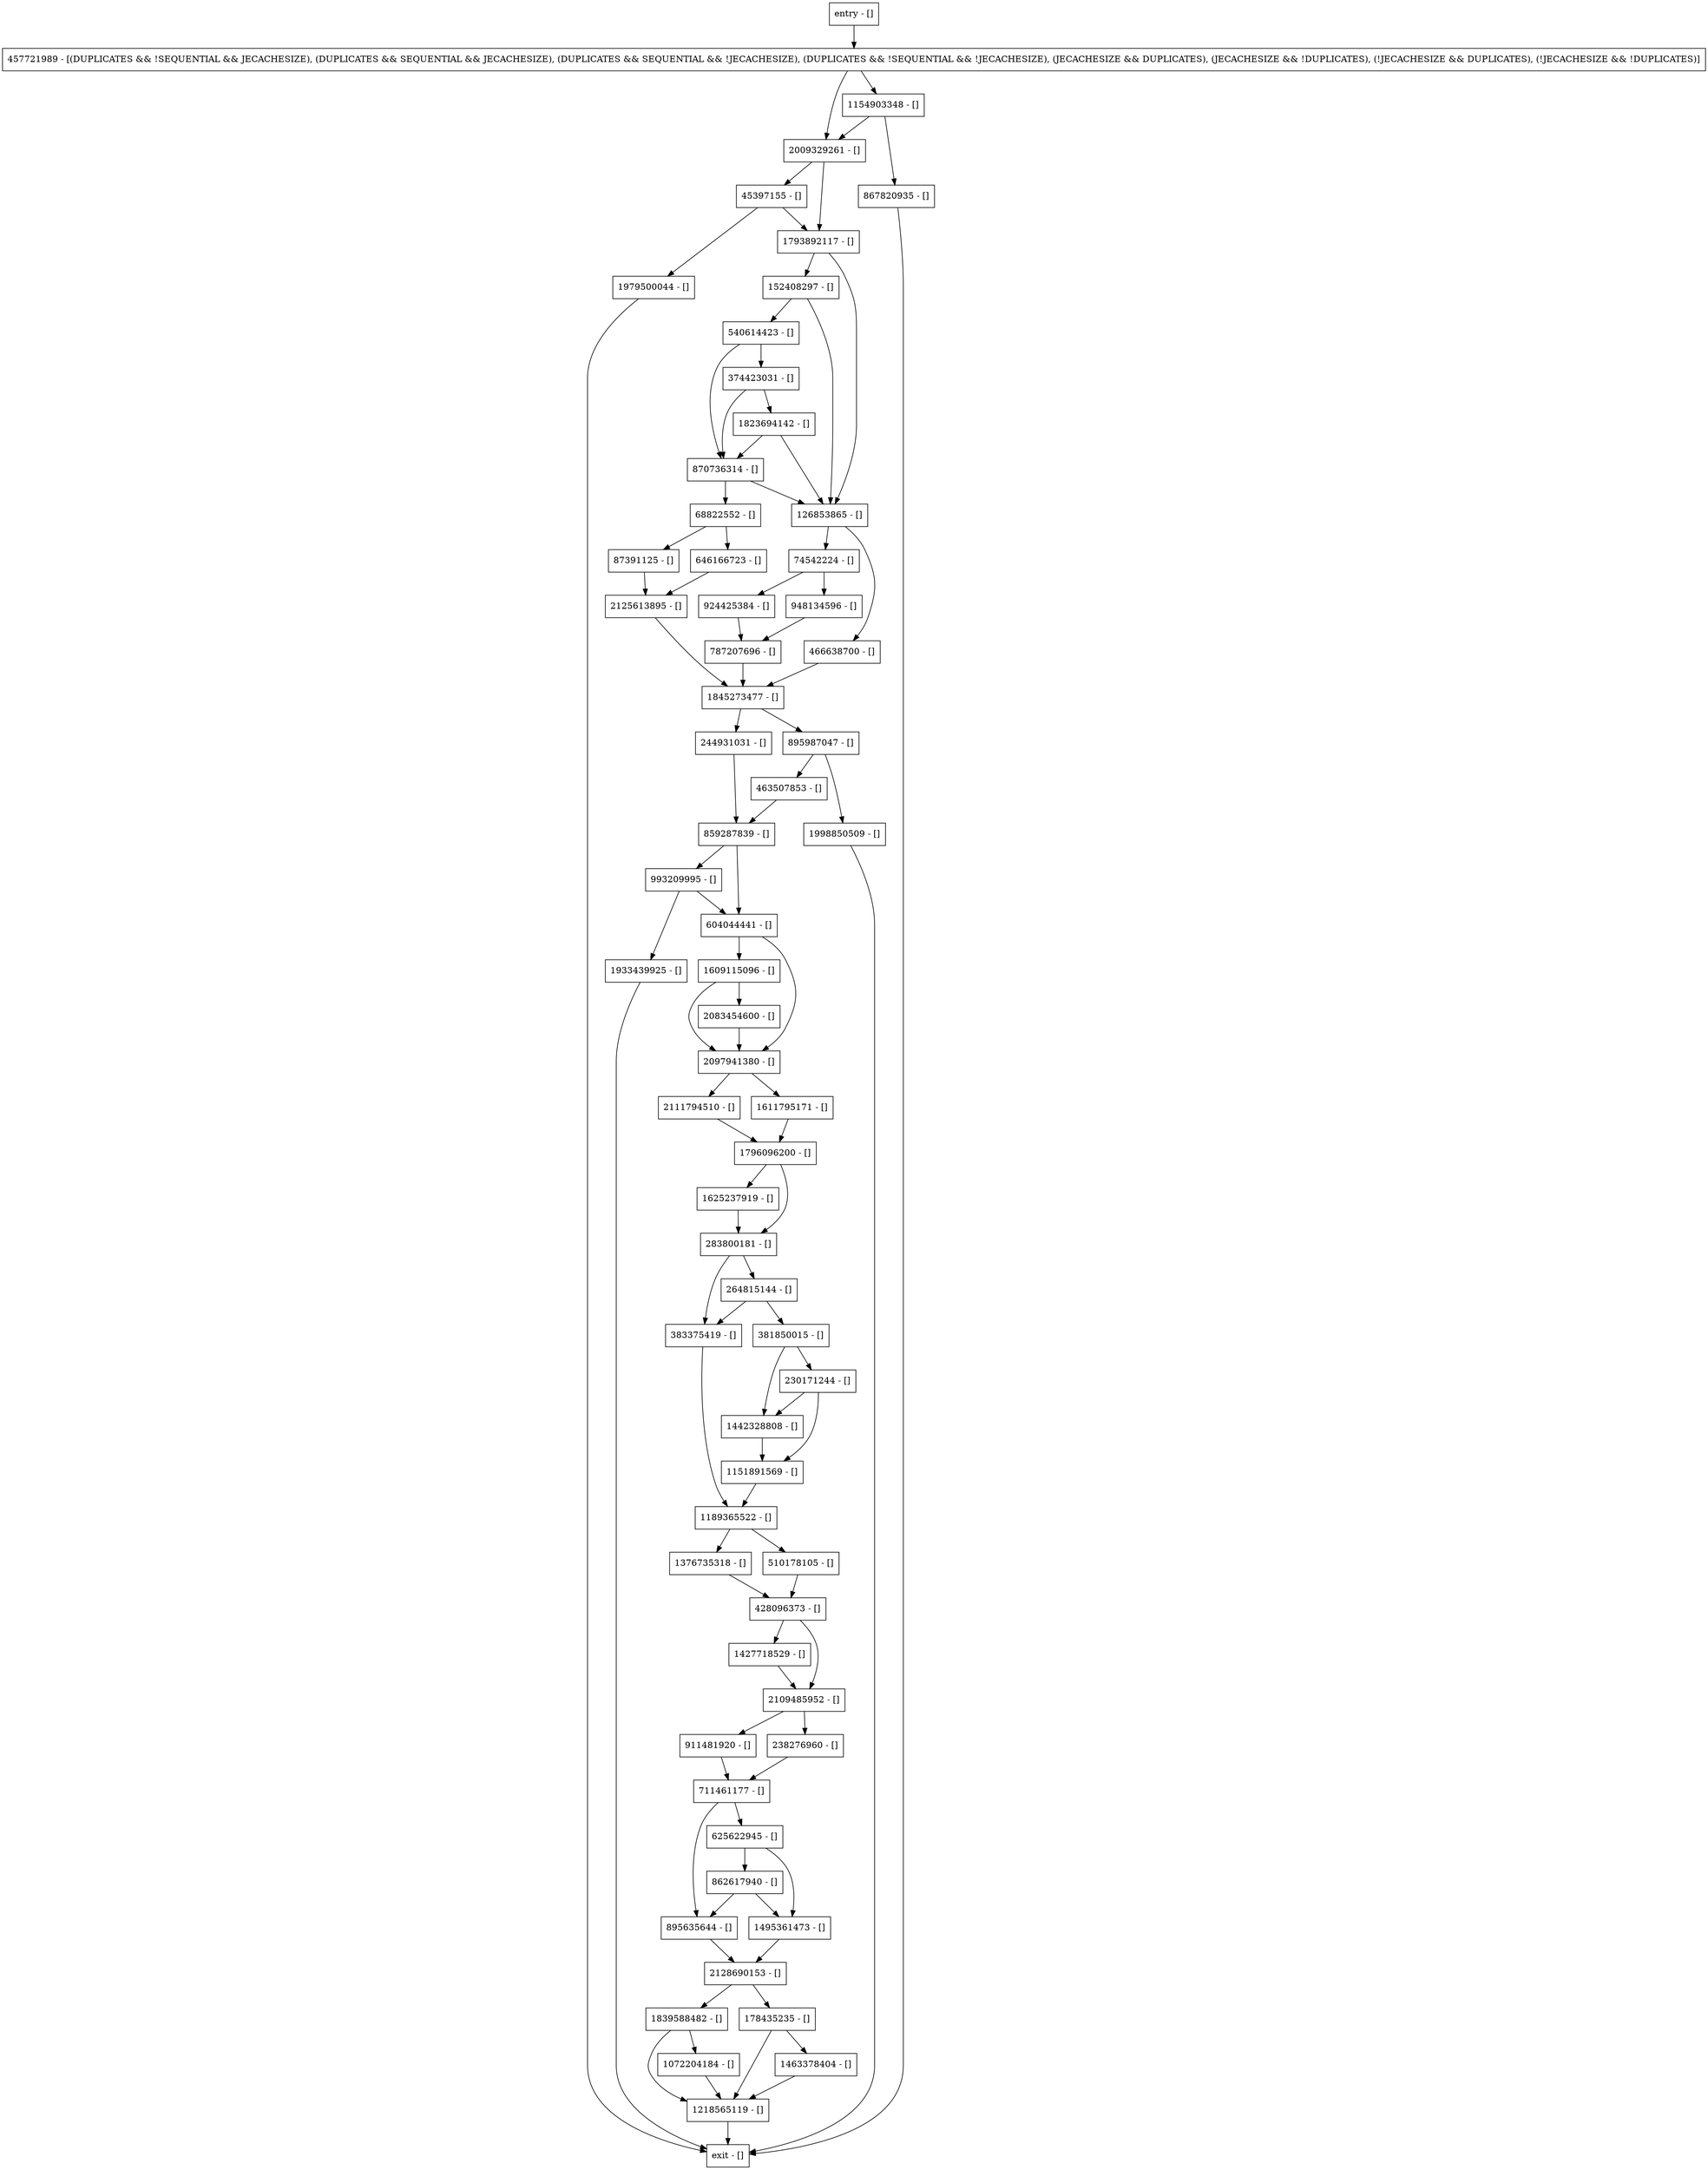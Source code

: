 digraph updateRecordInternal {
node [shape=record];
244931031 [label="244931031 - []"];
1376735318 [label="1376735318 - []"];
993209995 [label="993209995 - []"];
924425384 [label="924425384 - []"];
1442328808 [label="1442328808 - []"];
1151891569 [label="1151891569 - []"];
1218565119 [label="1218565119 - []"];
45397155 [label="45397155 - []"];
867820935 [label="867820935 - []"];
152408297 [label="152408297 - []"];
870736314 [label="870736314 - []"];
381850015 [label="381850015 - []"];
1427718529 [label="1427718529 - []"];
787207696 [label="787207696 - []"];
911481920 [label="911481920 - []"];
1998850509 [label="1998850509 - []"];
2128690153 [label="2128690153 - []"];
374423031 [label="374423031 - []"];
2111794510 [label="2111794510 - []"];
2109485952 [label="2109485952 - []"];
68822552 [label="68822552 - []"];
895635644 [label="895635644 - []"];
1611795171 [label="1611795171 - []"];
540614423 [label="540614423 - []"];
1625237919 [label="1625237919 - []"];
entry [label="entry - []"];
exit [label="exit - []"];
383375419 [label="383375419 - []"];
74542224 [label="74542224 - []"];
895987047 [label="895987047 - []"];
2125613895 [label="2125613895 - []"];
1495361473 [label="1495361473 - []"];
1979500044 [label="1979500044 - []"];
428096373 [label="428096373 - []"];
1933439925 [label="1933439925 - []"];
238276960 [label="238276960 - []"];
1796096200 [label="1796096200 - []"];
510178105 [label="510178105 - []"];
283800181 [label="283800181 - []"];
126853865 [label="126853865 - []"];
1839588482 [label="1839588482 - []"];
1189365522 [label="1189365522 - []"];
1609115096 [label="1609115096 - []"];
1823694142 [label="1823694142 - []"];
948134596 [label="948134596 - []"];
178435235 [label="178435235 - []"];
1793892117 [label="1793892117 - []"];
862617940 [label="862617940 - []"];
2097941380 [label="2097941380 - []"];
625622945 [label="625622945 - []"];
2009329261 [label="2009329261 - []"];
1154903348 [label="1154903348 - []"];
1845273477 [label="1845273477 - []"];
87391125 [label="87391125 - []"];
859287839 [label="859287839 - []"];
604044441 [label="604044441 - []"];
646166723 [label="646166723 - []"];
711461177 [label="711461177 - []"];
466638700 [label="466638700 - []"];
230171244 [label="230171244 - []"];
457721989 [label="457721989 - [(DUPLICATES && !SEQUENTIAL && JECACHESIZE), (DUPLICATES && SEQUENTIAL && JECACHESIZE), (DUPLICATES && SEQUENTIAL && !JECACHESIZE), (DUPLICATES && !SEQUENTIAL && !JECACHESIZE), (JECACHESIZE && DUPLICATES), (JECACHESIZE && !DUPLICATES), (!JECACHESIZE && DUPLICATES), (!JECACHESIZE && !DUPLICATES)]"];
2083454600 [label="2083454600 - []"];
463507853 [label="463507853 - []"];
1072204184 [label="1072204184 - []"];
264815144 [label="264815144 - []"];
1463378404 [label="1463378404 - []"];
entry;
exit;
244931031 -> 859287839;
1376735318 -> 428096373;
993209995 -> 1933439925;
993209995 -> 604044441;
924425384 -> 787207696;
1442328808 -> 1151891569;
1151891569 -> 1189365522;
1218565119 -> exit;
45397155 -> 1793892117;
45397155 -> 1979500044;
867820935 -> exit;
152408297 -> 126853865;
152408297 -> 540614423;
870736314 -> 126853865;
870736314 -> 68822552;
381850015 -> 1442328808;
381850015 -> 230171244;
1427718529 -> 2109485952;
787207696 -> 1845273477;
911481920 -> 711461177;
1998850509 -> exit;
2128690153 -> 1839588482;
2128690153 -> 178435235;
374423031 -> 1823694142;
374423031 -> 870736314;
2111794510 -> 1796096200;
2109485952 -> 238276960;
2109485952 -> 911481920;
68822552 -> 87391125;
68822552 -> 646166723;
895635644 -> 2128690153;
1611795171 -> 1796096200;
540614423 -> 374423031;
540614423 -> 870736314;
1625237919 -> 283800181;
entry -> 457721989;
383375419 -> 1189365522;
74542224 -> 924425384;
74542224 -> 948134596;
895987047 -> 463507853;
895987047 -> 1998850509;
2125613895 -> 1845273477;
1495361473 -> 2128690153;
1979500044 -> exit;
428096373 -> 2109485952;
428096373 -> 1427718529;
1933439925 -> exit;
238276960 -> 711461177;
1796096200 -> 283800181;
1796096200 -> 1625237919;
510178105 -> 428096373;
283800181 -> 383375419;
283800181 -> 264815144;
126853865 -> 466638700;
126853865 -> 74542224;
1839588482 -> 1218565119;
1839588482 -> 1072204184;
1189365522 -> 1376735318;
1189365522 -> 510178105;
1609115096 -> 2083454600;
1609115096 -> 2097941380;
1823694142 -> 126853865;
1823694142 -> 870736314;
948134596 -> 787207696;
178435235 -> 1218565119;
178435235 -> 1463378404;
1793892117 -> 126853865;
1793892117 -> 152408297;
862617940 -> 895635644;
862617940 -> 1495361473;
2097941380 -> 1611795171;
2097941380 -> 2111794510;
625622945 -> 1495361473;
625622945 -> 862617940;
2009329261 -> 45397155;
2009329261 -> 1793892117;
1154903348 -> 2009329261;
1154903348 -> 867820935;
1845273477 -> 244931031;
1845273477 -> 895987047;
87391125 -> 2125613895;
859287839 -> 993209995;
859287839 -> 604044441;
604044441 -> 1609115096;
604044441 -> 2097941380;
646166723 -> 2125613895;
711461177 -> 895635644;
711461177 -> 625622945;
466638700 -> 1845273477;
230171244 -> 1442328808;
230171244 -> 1151891569;
457721989 -> 2009329261;
457721989 -> 1154903348;
2083454600 -> 2097941380;
463507853 -> 859287839;
1072204184 -> 1218565119;
264815144 -> 383375419;
264815144 -> 381850015;
1463378404 -> 1218565119;
}
